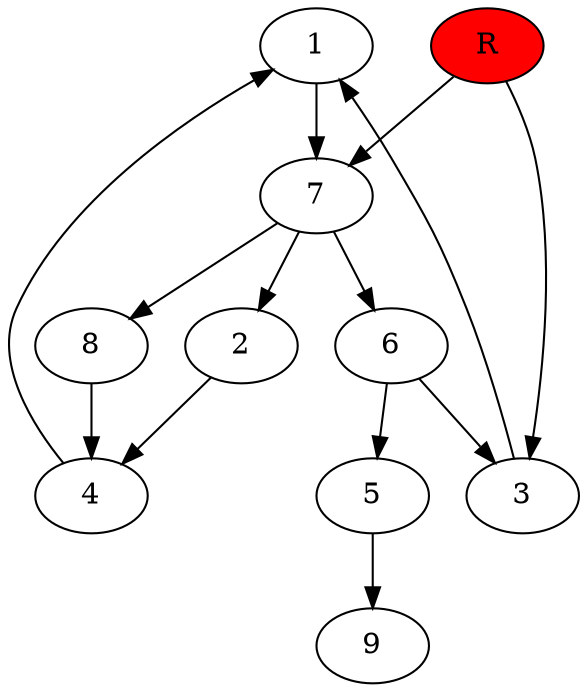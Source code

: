 digraph prb65235 {
	1
	2
	3
	4
	5
	6
	7
	8
	R [fillcolor="#ff0000" style=filled]
	1 -> 7
	2 -> 4
	3 -> 1
	4 -> 1
	5 -> 9
	6 -> 3
	6 -> 5
	7 -> 2
	7 -> 6
	7 -> 8
	8 -> 4
	R -> 3
	R -> 7
}
